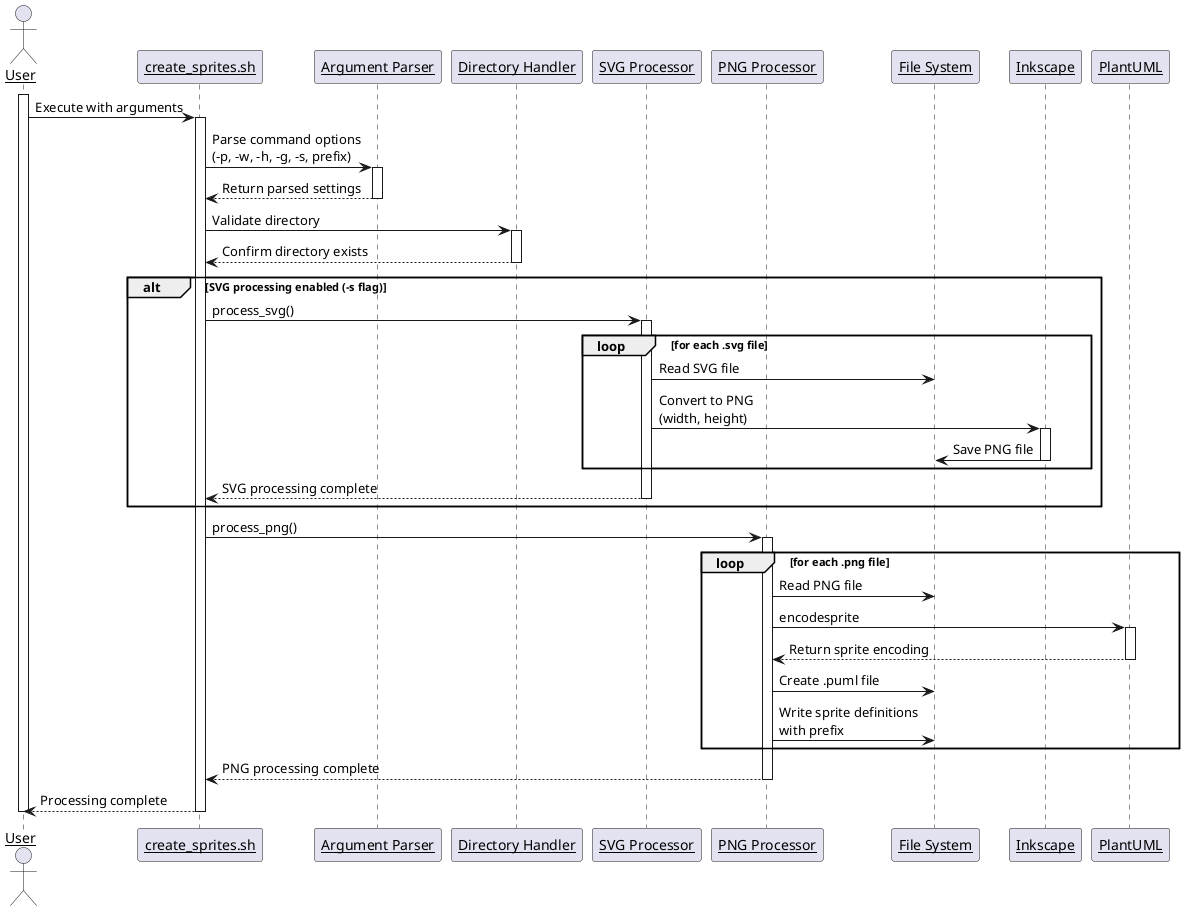 @startuml
skinparam sequenceParticipant underline

actor User
participant "create_sprites.sh" as Script
participant "Argument Parser" as Args
participant "Directory Handler" as Dir
participant "SVG Processor" as SVG
participant "PNG Processor" as PNG
participant "File System" as FS
participant "Inkscape" as Ink
participant "PlantUML" as PUML

activate User
User -> Script: Execute with arguments
activate Script

Script -> Args: Parse command options\n(-p, -w, -h, -g, -s, prefix)
activate Args
Args --> Script: Return parsed settings
deactivate Args

Script -> Dir: Validate directory
activate Dir
Dir --> Script: Confirm directory exists
deactivate Dir

alt SVG processing enabled (-s flag)
    Script -> SVG: process_svg()
    activate SVG
    
    loop for each .svg file
        SVG -> FS: Read SVG file
        SVG -> Ink: Convert to PNG\n(width, height)
        activate Ink
        Ink -> FS: Save PNG file
        deactivate Ink
    end
    SVG --> Script: SVG processing complete
    deactivate SVG
end

Script -> PNG: process_png()
activate PNG

loop for each .png file
    PNG -> FS: Read PNG file
    PNG -> PUML: encodesprite
    activate PUML
    PUML --> PNG: Return sprite encoding
    deactivate PUML
    
    PNG -> FS: Create .puml file
    PNG -> FS: Write sprite definitions\nwith prefix
end

PNG --> Script: PNG processing complete
deactivate PNG

Script --> User: Processing complete
deactivate Script
deactivate User

@enduml
